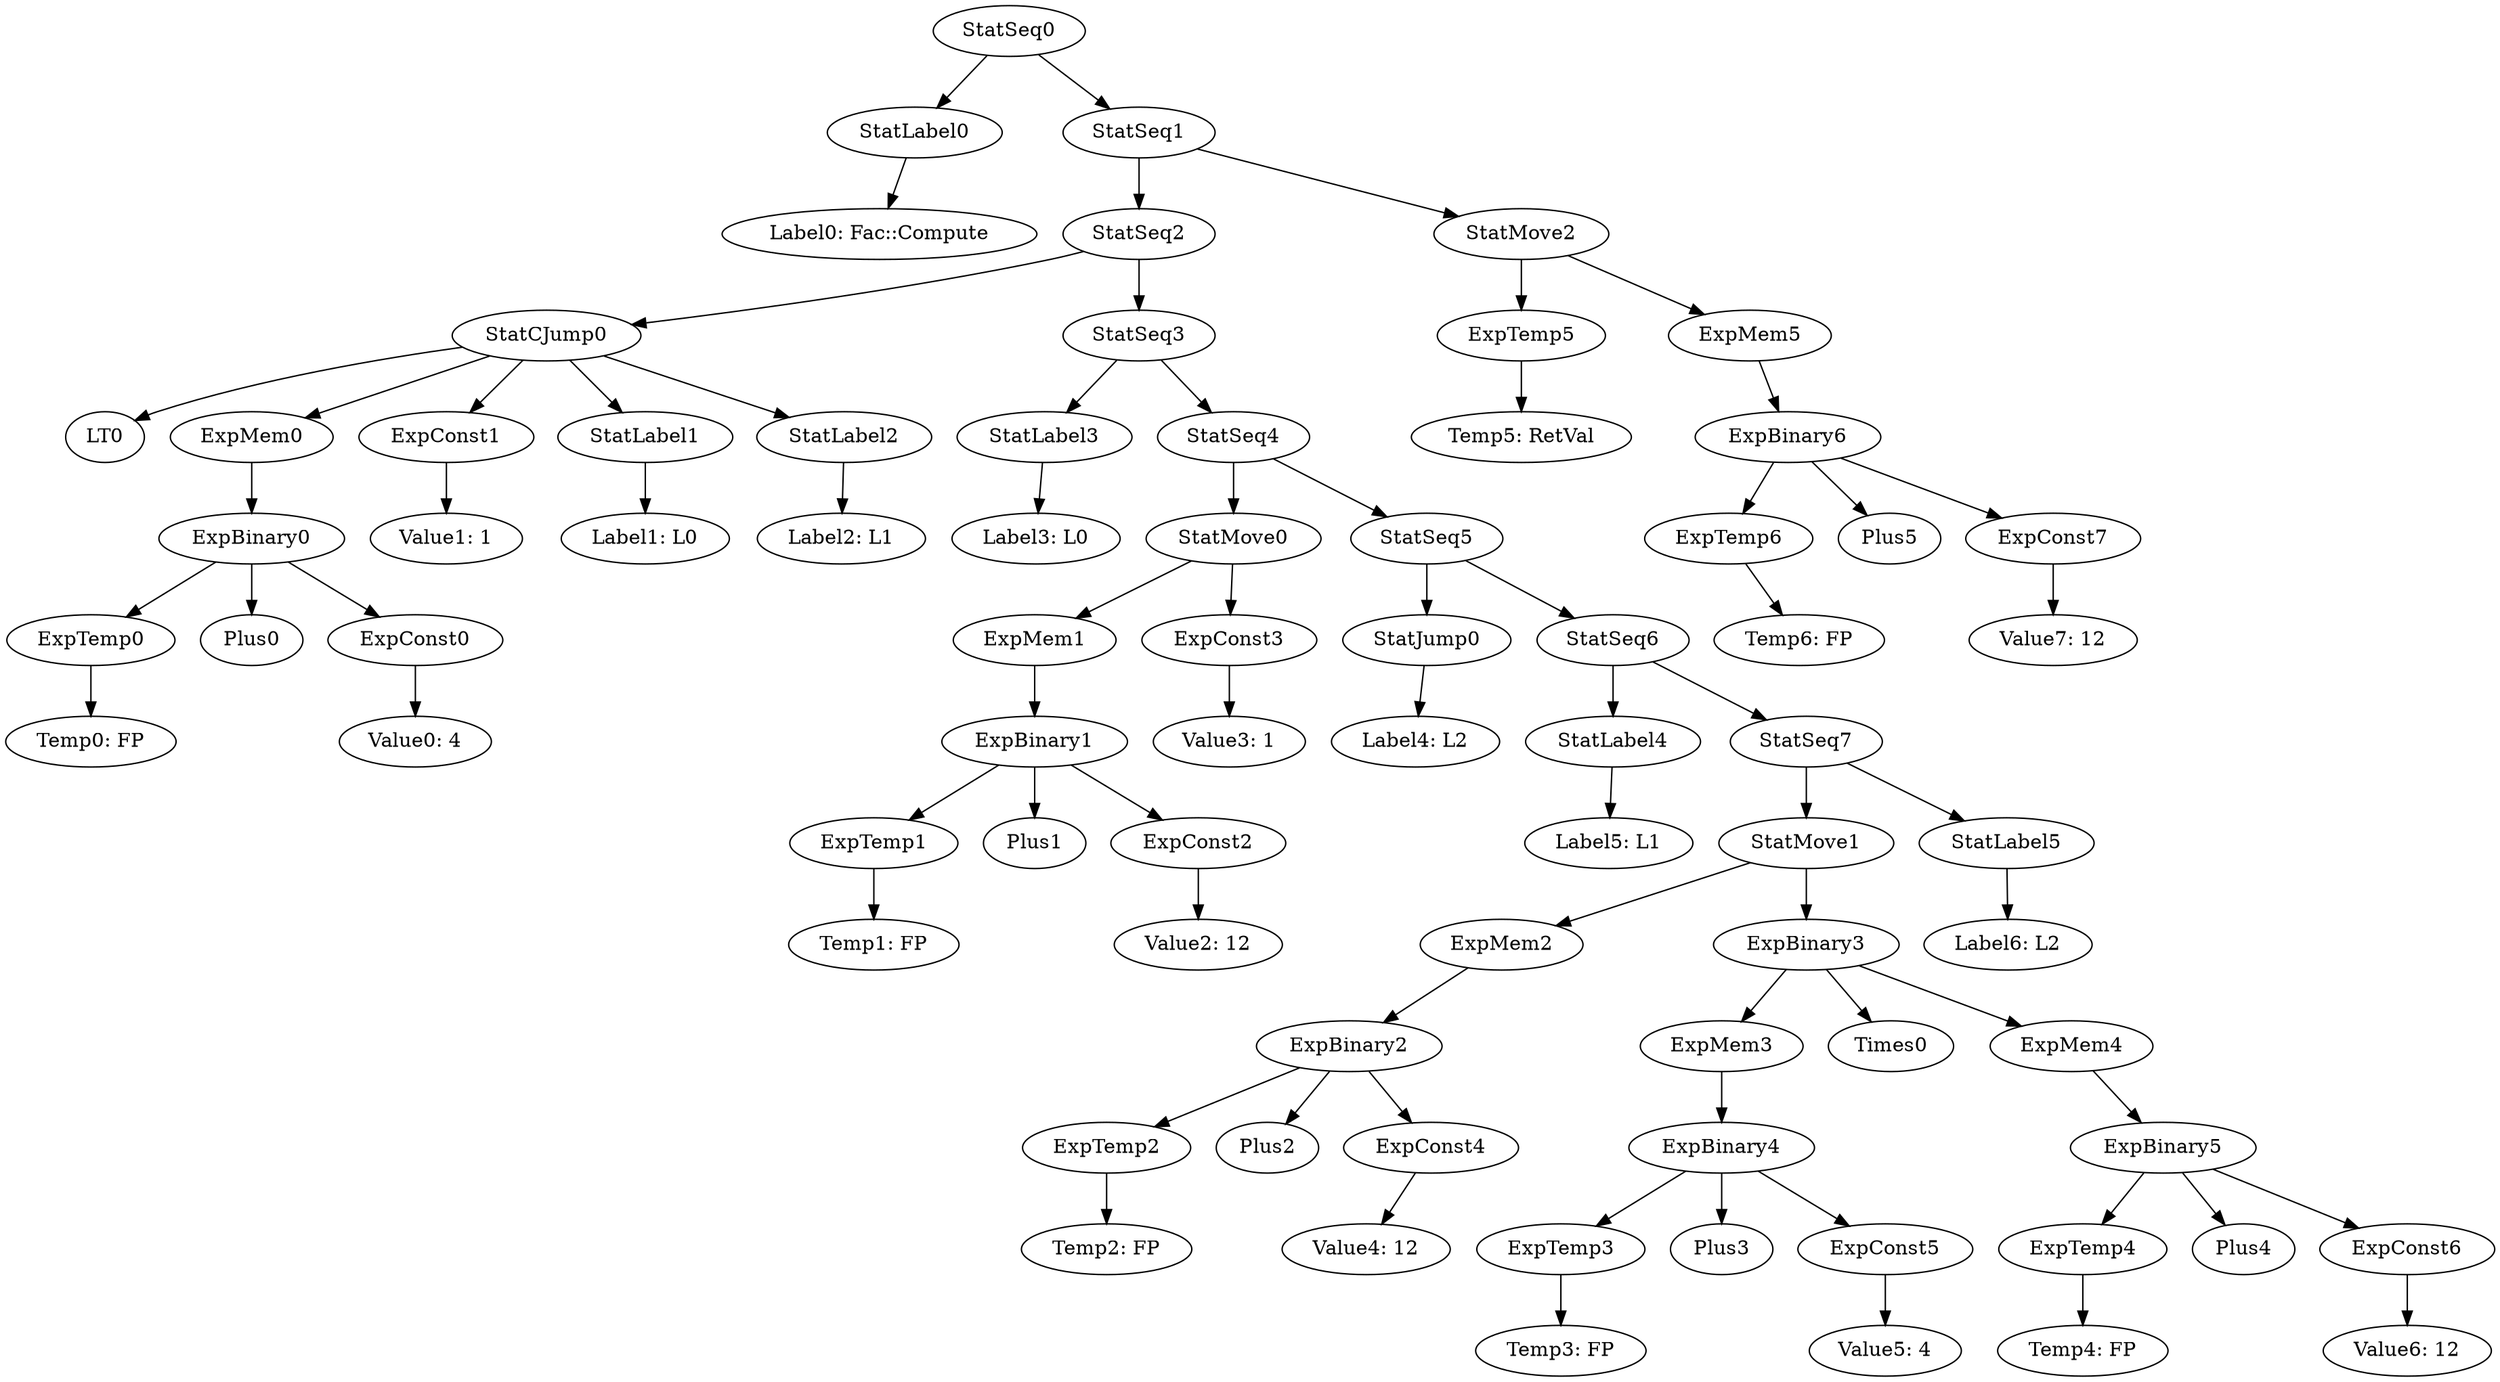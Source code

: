 digraph {
	ordering = out;
	StatCJump0 -> LT0;
	StatCJump0 -> ExpMem0;
	StatCJump0 -> ExpConst1;
	StatCJump0 -> StatLabel1;
	StatCJump0 -> StatLabel2;
	StatMove1 -> ExpMem2;
	StatMove1 -> ExpBinary3;
	ExpConst3 -> "Value3: 1";
	ExpConst7 -> "Value7: 12";
	StatSeq4 -> StatMove0;
	StatSeq4 -> StatSeq5;
	StatJump0 -> "Label4: L2";
	StatLabel1 -> "Label1: L0";
	ExpMem2 -> ExpBinary2;
	StatMove0 -> ExpMem1;
	StatMove0 -> ExpConst3;
	StatSeq3 -> StatLabel3;
	StatSeq3 -> StatSeq4;
	ExpTemp1 -> "Temp1: FP";
	StatSeq0 -> StatLabel0;
	StatSeq0 -> StatSeq1;
	StatSeq2 -> StatCJump0;
	StatSeq2 -> StatSeq3;
	ExpTemp0 -> "Temp0: FP";
	StatSeq5 -> StatJump0;
	StatSeq5 -> StatSeq6;
	StatLabel4 -> "Label5: L1";
	StatLabel2 -> "Label2: L1";
	StatSeq7 -> StatMove1;
	StatSeq7 -> StatLabel5;
	ExpConst6 -> "Value6: 12";
	ExpMem1 -> ExpBinary1;
	ExpBinary0 -> ExpTemp0;
	ExpBinary0 -> Plus0;
	ExpBinary0 -> ExpConst0;
	ExpMem4 -> ExpBinary5;
	ExpBinary1 -> ExpTemp1;
	ExpBinary1 -> Plus1;
	ExpBinary1 -> ExpConst2;
	ExpMem0 -> ExpBinary0;
	ExpBinary6 -> ExpTemp6;
	ExpBinary6 -> Plus5;
	ExpBinary6 -> ExpConst7;
	ExpConst1 -> "Value1: 1";
	StatSeq1 -> StatSeq2;
	StatSeq1 -> StatMove2;
	StatSeq6 -> StatLabel4;
	StatSeq6 -> StatSeq7;
	ExpTemp3 -> "Temp3: FP";
	ExpTemp2 -> "Temp2: FP";
	ExpMem5 -> ExpBinary6;
	StatLabel0 -> "Label0: Fac::Compute";
	ExpBinary2 -> ExpTemp2;
	ExpBinary2 -> Plus2;
	ExpBinary2 -> ExpConst4;
	ExpTemp5 -> "Temp5: RetVal";
	StatLabel5 -> "Label6: L2";
	StatLabel3 -> "Label3: L0";
	ExpConst4 -> "Value4: 12";
	ExpConst0 -> "Value0: 4";
	ExpBinary4 -> ExpTemp3;
	ExpBinary4 -> Plus3;
	ExpBinary4 -> ExpConst5;
	ExpConst5 -> "Value5: 4";
	ExpConst2 -> "Value2: 12";
	ExpBinary3 -> ExpMem3;
	ExpBinary3 -> Times0;
	ExpBinary3 -> ExpMem4;
	ExpMem3 -> ExpBinary4;
	ExpTemp4 -> "Temp4: FP";
	ExpBinary5 -> ExpTemp4;
	ExpBinary5 -> Plus4;
	ExpBinary5 -> ExpConst6;
	StatMove2 -> ExpTemp5;
	StatMove2 -> ExpMem5;
	ExpTemp6 -> "Temp6: FP";
}

